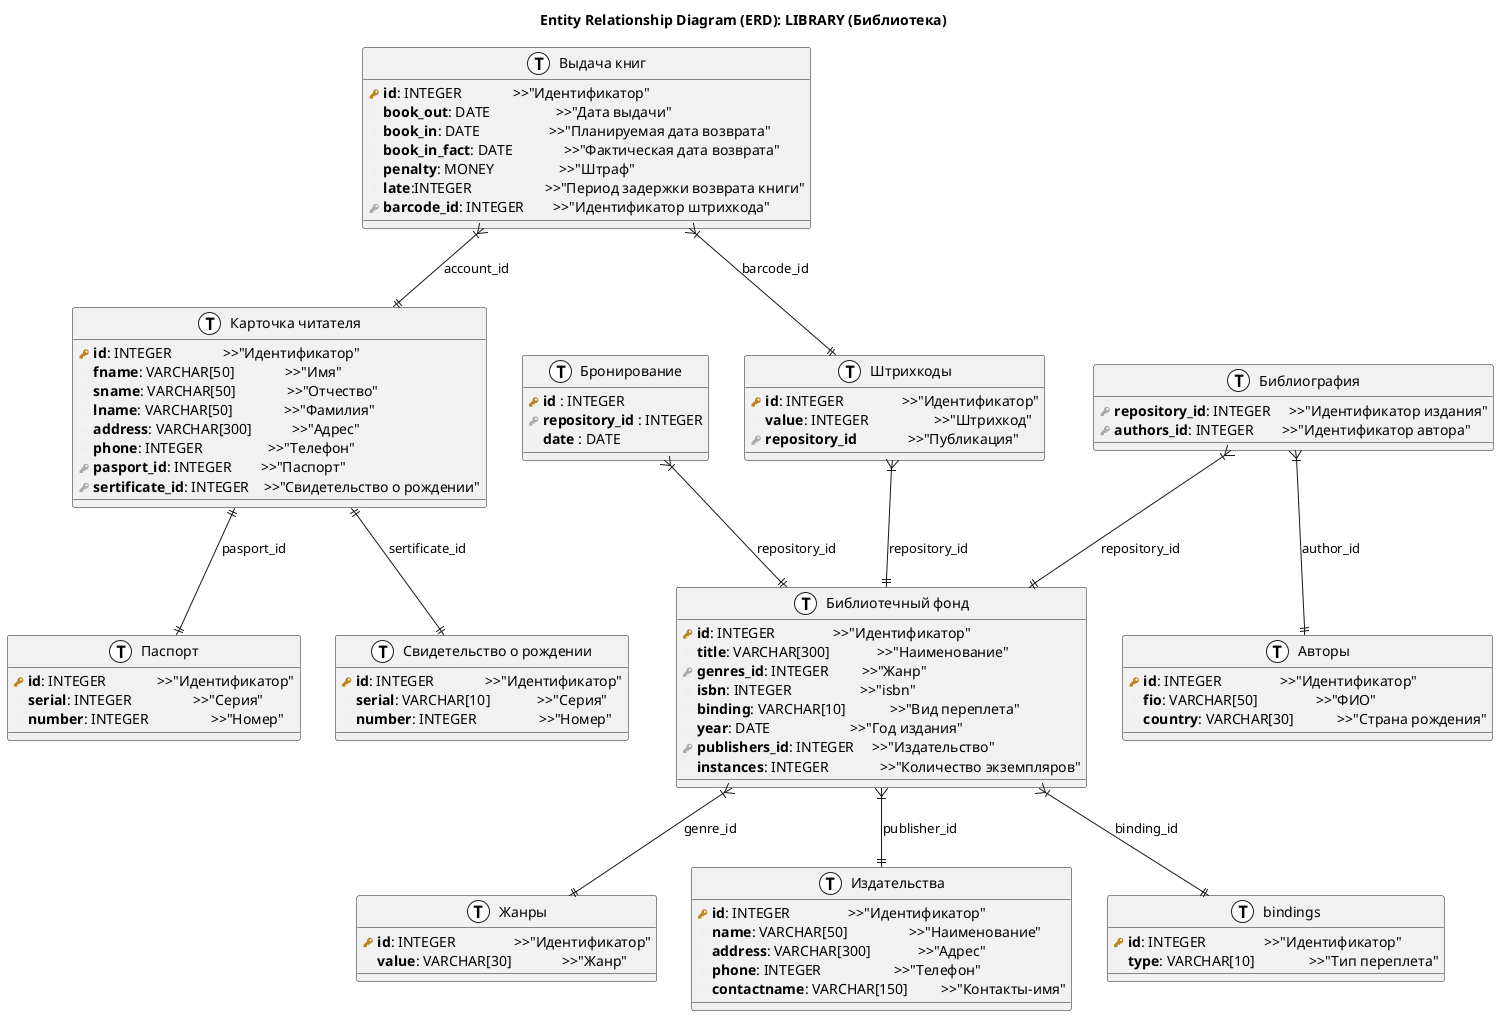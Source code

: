 @startuml ERD
!define primary_key(x) <b><color:#b8861b><&key></color> x</b>
!define foreign_key(x) <b><color:#aaaaaa><&key></color> x</b>
!define column(x) <b><color:#efefef><&media-record></color> x</b>
!define table(x) entity x << (T, white) >>

title "Entity Relationship Diagram (ERD): LIBRARY (Библиотека)"
' left to right direction
entity "Библиотечный фонд" as repository
entity "Авторы" as authors
entity "Штрихкоды" as barcodes
entity "Библиография" as bibliography
entity "Жанры" as genres
entity "Издательства" as publishers
entity "Карточка читателя" as accounts
entity "Паспорт" as pasports
entity "Свидетельство о рождении" as certificates
entity "Выдача книг" as allocation
entity "Бронирование" as booking

' Сведения о приобретенных библиотекой книгах
' одна строчка - одно издание
' - которая может быть приобретена в нескольких экземплярах
table(repository) {
    primary_key(id): INTEGER                >>"Идентификатор"
    column(title): VARCHAR[300]             >>"Наименование"
    foreign_key(genres_id): INTEGER         >>"Жанр"
    column(isbn): INTEGER                   >>"isbn"
    column(binding): VARCHAR[10]            >>"Вид переплета"
    column(year): DATE                      >>"Год издания"
    foreign_key(publishers_id): INTEGER     >>"Издательство"
    column(instances): INTEGER              >>"Количество экземпляров"
}

' Типы переплетов
' Для автоподстановки при заполнении поля переплеты
' -также возможно типы переплетов поменяются в будущем (жесткий, мягкий, глянцевый, матовый, электронная книга)
table(bindings){
    primary_key(id): INTEGER                >>"Идентификатор"
    column(type): VARCHAR[10]               >>"Тип переплета"
}

' сведения об авторах
table(authors){
    primary_key(id): INTEGER                >>"Идентификатор"
    column(fio): VARCHAR[50]                >>"ФИО"
    column(country): VARCHAR[30]            >>"Страна рождения"
}

' Таблица экземпляров книг
' Одна строка - один физический экземпляр
table(barcodes){
    primary_key(id): INTEGER                >>"Идентификатор"
    column(value): INTEGER                  >>"Штрихкод"
    foreign_key(repository_id)              >>"Публикация"
}

' сведения о соавторах
' таблица для определения:
' - перечня авторов книги
' - перечня книг в написании которых участвовал автор
table(bibliography){
    foreign_key(repository_id): INTEGER     >>"Идентификатор издания"
    foreign_key(authors_id): INTEGER        >>"Идентификатор автора"
}

' Жанры
table(genres){
    primary_key(id): INTEGER                >>"Идентификатор"
    column(value): VARCHAR[30]              >>"Жанр"
}

table(publishers) {
  primary_key( id ): INTEGER                >>"Идентификатор"
  column(name): VARCHAR[50]                 >>"Наименование"
  column(address): VARCHAR[300]             >>"Адрес"
  column(phone): INTEGER                    >>"Телефон"
  column(contactname): VARCHAR[150]         >>"Контакты-имя"
}

' Карточки читателей
table(accounts) {
    primary_key( id ): INTEGER              >>"Идентификатор"
    column(fname): VARCHAR[50]              >>"Имя"
    column(sname): VARCHAR[50]              >>"Отчество"
    column(lname): VARCHAR[50]              >>"Фамилия"
    column(address): VARCHAR[300]           >>"Адрес"
    column(phone): INTEGER                  >>"Телефон"
    foreign_key(pasport_id): INTEGER        >>"Паспорт"
    foreign_key(sertificate_id): INTEGER    >>"Свидетельство о рождении"
}

' Паспорта
table(pasports){
    primary_key( id ): INTEGER              >>"Идентификатор"
    column(serial): INTEGER                 >>"Серия"
    column(number): INTEGER                 >>"Номер"
}

' Свидетельства о рождении
table(certificates){
    primary_key( id ): INTEGER              >>"Идентификатор"
    column(serial): VARCHAR[10]             >>"Серия"
    column(number): INTEGER                 >>"Номер"
}

' Выдача книг
table(allocation) {
    primary_key( id ): INTEGER              >>"Идентификатор"
    column(book_out): DATE                  >>"Дата выдачи"
    column(book_in): DATE                   >>"Планируемая дата возврата"
    column(book_in_fact): DATE              >>"Фактическая дата возврата"
    column(penalty): MONEY                  >>"Штраф"
    column(late):INTEGER                    >>"Период задержки возврата книги"
    foreign_key(barcode_id): INTEGER        >>"Идентификатор штрихкода"
}

' Бронирование книг
' происходит по изданиям, чаще всего читателю не важно, какой переплет ему дадут
table(booking){
    primary_key(id) : INTEGER
    foreign_key(repository_id) : INTEGER
    column(date) : DATE
}

repository }|--|| publishers : "publisher_id"
repository }|--|| genres : "genre_id"
repository }|--|| bindings : "binding_id"

barcodes }|--|| repository : "repository_id"

bibliography }|--|| repository : "repository_id"
bibliography }|--|| authors : "author_id"

accounts ||--|| certificates : "sertificate_id"
accounts ||--|| pasports : "pasport_id"

booking }|--|| repository : "repository_id"

allocation }|--|| barcodes : "barcode_id"
allocation }|--|| accounts : "account_id"
@enduml